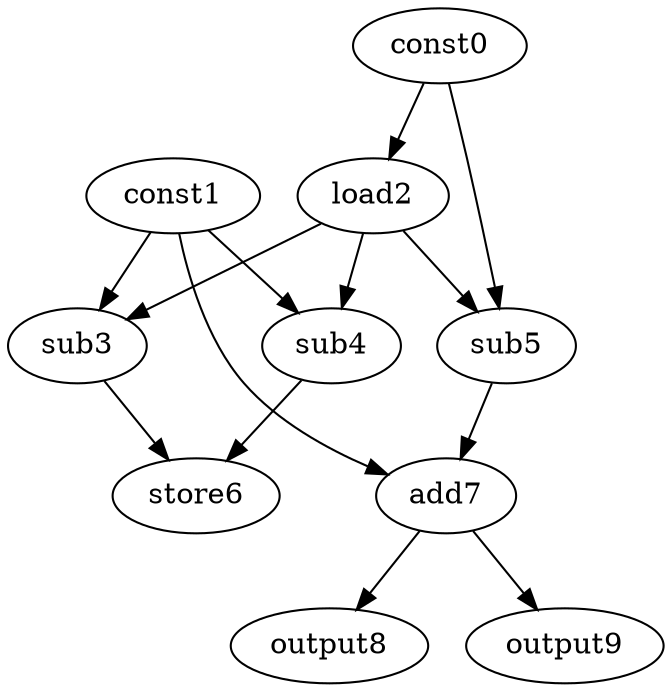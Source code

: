 digraph G { 
const0[opcode=const]; 
const1[opcode=const]; 
load2[opcode=load]; 
sub3[opcode=sub]; 
sub4[opcode=sub]; 
sub5[opcode=sub]; 
store6[opcode=store]; 
add7[opcode=add]; 
output8[opcode=output]; 
output9[opcode=output]; 
const0->load2[operand=0];
const1->sub3[operand=0];
load2->sub3[operand=1];
const1->sub4[operand=0];
load2->sub4[operand=1];
const0->sub5[operand=0];
load2->sub5[operand=1];
sub3->store6[operand=0];
sub4->store6[operand=1];
const1->add7[operand=0];
sub5->add7[operand=1];
add7->output8[operand=0];
add7->output9[operand=0];
}
